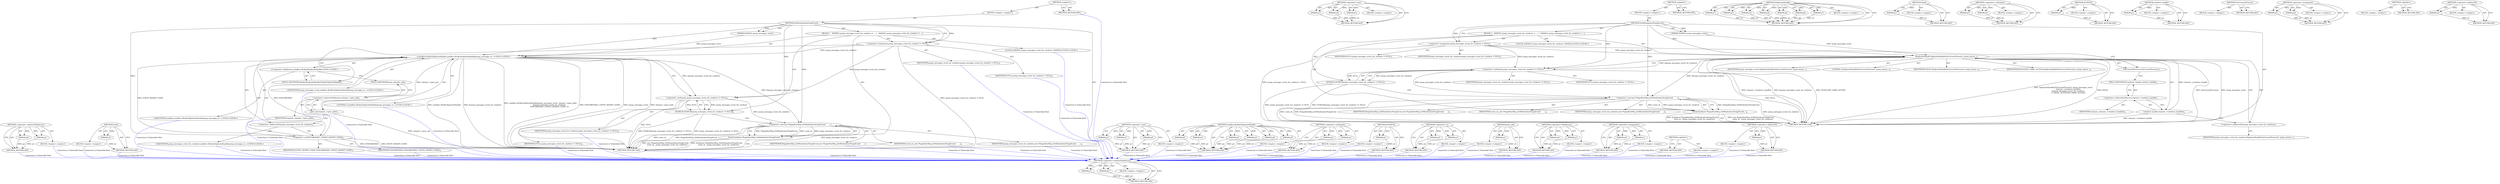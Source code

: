 digraph "&lt;operator&gt;.addressOf" {
vulnerable_79 [label=<(METHOD,&lt;operator&gt;.indirectFieldAccess)>];
vulnerable_80 [label=<(PARAM,p1)>];
vulnerable_81 [label=<(PARAM,p2)>];
vulnerable_82 [label=<(BLOCK,&lt;empty&gt;,&lt;empty&gt;)>];
vulnerable_83 [label=<(METHOD_RETURN,ANY)>];
vulnerable_101 [label=<(METHOD,&lt;operator&gt;.new)>];
vulnerable_102 [label=<(PARAM,p1)>];
vulnerable_103 [label=<(PARAM,p2)>];
vulnerable_104 [label=<(PARAM,p3)>];
vulnerable_105 [label=<(BLOCK,&lt;empty&gt;,&lt;empty&gt;)>];
vulnerable_106 [label=<(METHOD_RETURN,ANY)>];
vulnerable_6 [label=<(METHOD,&lt;global&gt;)<SUB>1</SUB>>];
vulnerable_7 [label=<(BLOCK,&lt;empty&gt;,&lt;empty&gt;)<SUB>1</SUB>>];
vulnerable_8 [label=<(METHOD,SetWindowlessPumpEvent)<SUB>1</SUB>>];
vulnerable_9 [label=<(PARAM,HANDLE pump_messages_event)<SUB>1</SUB>>];
vulnerable_10 [label=<(BLOCK,{
   HANDLE pump_messages_event_for_renderer = ...,{
   HANDLE pump_messages_event_for_renderer = ...)<SUB>1</SUB>>];
vulnerable_11 [label="<(LOCAL,HANDLE pump_messages_event_for_renderer: HANDLE)<SUB>2</SUB>>"];
vulnerable_12 [label=<(&lt;operator&gt;.assignment,pump_messages_event_for_renderer = NULL)<SUB>2</SUB>>];
vulnerable_13 [label=<(IDENTIFIER,pump_messages_event_for_renderer,pump_messages_event_for_renderer = NULL)<SUB>2</SUB>>];
vulnerable_14 [label=<(IDENTIFIER,NULL,pump_messages_event_for_renderer = NULL)<SUB>2</SUB>>];
vulnerable_15 [label=<(DuplicateHandle,DuplicateHandle(GetCurrentProcess(), pump_messa...)<SUB>3</SUB>>];
vulnerable_16 [label=<(GetCurrentProcess,GetCurrentProcess())<SUB>3</SUB>>];
vulnerable_17 [label=<(IDENTIFIER,pump_messages_event,DuplicateHandle(GetCurrentProcess(), pump_messa...)<SUB>3</SUB>>];
vulnerable_18 [label=<(renderer_handle,channel_-&gt;renderer_handle())<SUB>4</SUB>>];
vulnerable_19 [label=<(&lt;operator&gt;.indirectFieldAccess,channel_-&gt;renderer_handle)<SUB>4</SUB>>];
vulnerable_20 [label=<(IDENTIFIER,channel_,channel_-&gt;renderer_handle())<SUB>4</SUB>>];
vulnerable_21 [label=<(FIELD_IDENTIFIER,renderer_handle,renderer_handle)<SUB>4</SUB>>];
vulnerable_22 [label=<(&lt;operator&gt;.addressOf,&amp;pump_messages_event_for_renderer)<SUB>5</SUB>>];
vulnerable_23 [label=<(IDENTIFIER,pump_messages_event_for_renderer,DuplicateHandle(GetCurrentProcess(), pump_messa...)<SUB>5</SUB>>];
vulnerable_24 [label=<(LITERAL,0,DuplicateHandle(GetCurrentProcess(), pump_messa...)<SUB>6</SUB>>];
vulnerable_25 [label=<(IDENTIFIER,FALSE,DuplicateHandle(GetCurrentProcess(), pump_messa...)<SUB>6</SUB>>];
vulnerable_26 [label=<(IDENTIFIER,DUPLICATE_SAME_ACCESS,DuplicateHandle(GetCurrentProcess(), pump_messa...)<SUB>6</SUB>>];
vulnerable_27 [label=<(DCHECK,DCHECK(pump_messages_event_for_renderer != NULL))<SUB>7</SUB>>];
vulnerable_28 [label=<(&lt;operator&gt;.notEquals,pump_messages_event_for_renderer != NULL)<SUB>7</SUB>>];
vulnerable_29 [label=<(IDENTIFIER,pump_messages_event_for_renderer,pump_messages_event_for_renderer != NULL)<SUB>7</SUB>>];
vulnerable_30 [label=<(IDENTIFIER,NULL,pump_messages_event_for_renderer != NULL)<SUB>7</SUB>>];
vulnerable_31 [label=<(Send,Send(new PluginHostMsg_SetWindowlessPumpEvent(
...)<SUB>8</SUB>>];
vulnerable_32 [label=<(&lt;operator&gt;.new,new PluginHostMsg_SetWindowlessPumpEvent(
     ...)<SUB>8</SUB>>];
vulnerable_33 [label=<(IDENTIFIER,PluginHostMsg_SetWindowlessPumpEvent,new PluginHostMsg_SetWindowlessPumpEvent(
     ...)<SUB>8</SUB>>];
vulnerable_34 [label=<(IDENTIFIER,route_id_,new PluginHostMsg_SetWindowlessPumpEvent(
     ...)<SUB>9</SUB>>];
vulnerable_35 [label=<(IDENTIFIER,pump_messages_event_for_renderer,new PluginHostMsg_SetWindowlessPumpEvent(
     ...)<SUB>9</SUB>>];
vulnerable_36 [label=<(METHOD_RETURN,void)<SUB>1</SUB>>];
vulnerable_38 [label=<(METHOD_RETURN,ANY)<SUB>1</SUB>>];
vulnerable_62 [label=<(METHOD,DuplicateHandle)>];
vulnerable_63 [label=<(PARAM,p1)>];
vulnerable_64 [label=<(PARAM,p2)>];
vulnerable_65 [label=<(PARAM,p3)>];
vulnerable_66 [label=<(PARAM,p4)>];
vulnerable_67 [label=<(PARAM,p5)>];
vulnerable_68 [label=<(PARAM,p6)>];
vulnerable_69 [label=<(PARAM,p7)>];
vulnerable_70 [label=<(BLOCK,&lt;empty&gt;,&lt;empty&gt;)>];
vulnerable_71 [label=<(METHOD_RETURN,ANY)>];
vulnerable_97 [label=<(METHOD,Send)>];
vulnerable_98 [label=<(PARAM,p1)>];
vulnerable_99 [label=<(BLOCK,&lt;empty&gt;,&lt;empty&gt;)>];
vulnerable_100 [label=<(METHOD_RETURN,ANY)>];
vulnerable_92 [label=<(METHOD,&lt;operator&gt;.notEquals)>];
vulnerable_93 [label=<(PARAM,p1)>];
vulnerable_94 [label=<(PARAM,p2)>];
vulnerable_95 [label=<(BLOCK,&lt;empty&gt;,&lt;empty&gt;)>];
vulnerable_96 [label=<(METHOD_RETURN,ANY)>];
vulnerable_88 [label=<(METHOD,DCHECK)>];
vulnerable_89 [label=<(PARAM,p1)>];
vulnerable_90 [label=<(BLOCK,&lt;empty&gt;,&lt;empty&gt;)>];
vulnerable_91 [label=<(METHOD_RETURN,ANY)>];
vulnerable_75 [label=<(METHOD,renderer_handle)>];
vulnerable_76 [label=<(PARAM,p1)>];
vulnerable_77 [label=<(BLOCK,&lt;empty&gt;,&lt;empty&gt;)>];
vulnerable_78 [label=<(METHOD_RETURN,ANY)>];
vulnerable_72 [label=<(METHOD,GetCurrentProcess)>];
vulnerable_73 [label=<(BLOCK,&lt;empty&gt;,&lt;empty&gt;)>];
vulnerable_74 [label=<(METHOD_RETURN,ANY)>];
vulnerable_57 [label=<(METHOD,&lt;operator&gt;.assignment)>];
vulnerable_58 [label=<(PARAM,p1)>];
vulnerable_59 [label=<(PARAM,p2)>];
vulnerable_60 [label=<(BLOCK,&lt;empty&gt;,&lt;empty&gt;)>];
vulnerable_61 [label=<(METHOD_RETURN,ANY)>];
vulnerable_51 [label=<(METHOD,&lt;global&gt;)<SUB>1</SUB>>];
vulnerable_52 [label=<(BLOCK,&lt;empty&gt;,&lt;empty&gt;)>];
vulnerable_53 [label=<(METHOD_RETURN,ANY)>];
vulnerable_84 [label=<(METHOD,&lt;operator&gt;.addressOf)>];
vulnerable_85 [label=<(PARAM,p1)>];
vulnerable_86 [label=<(BLOCK,&lt;empty&gt;,&lt;empty&gt;)>];
vulnerable_87 [label=<(METHOD_RETURN,ANY)>];
fixed_83 [label=<(METHOD,&lt;operator&gt;.indirectFieldAccess)>];
fixed_84 [label=<(PARAM,p1)>];
fixed_85 [label=<(PARAM,p2)>];
fixed_86 [label=<(BLOCK,&lt;empty&gt;,&lt;empty&gt;)>];
fixed_87 [label=<(METHOD_RETURN,ANY)>];
fixed_106 [label=<(METHOD,Send)>];
fixed_107 [label=<(PARAM,p1)>];
fixed_108 [label=<(BLOCK,&lt;empty&gt;,&lt;empty&gt;)>];
fixed_109 [label=<(METHOD_RETURN,ANY)>];
fixed_6 [label=<(METHOD,&lt;global&gt;)<SUB>1</SUB>>];
fixed_7 [label=<(BLOCK,&lt;empty&gt;,&lt;empty&gt;)<SUB>1</SUB>>];
fixed_8 [label=<(METHOD,SetWindowlessPumpEvent)<SUB>1</SUB>>];
fixed_9 [label=<(PARAM,HANDLE pump_messages_event)<SUB>1</SUB>>];
fixed_10 [label=<(BLOCK,{
   HANDLE pump_messages_event_for_renderer = ...,{
   HANDLE pump_messages_event_for_renderer = ...)<SUB>1</SUB>>];
fixed_11 [label="<(LOCAL,HANDLE pump_messages_event_for_renderer: HANDLE)<SUB>2</SUB>>"];
fixed_12 [label=<(&lt;operator&gt;.assignment,pump_messages_event_for_renderer = NULL)<SUB>2</SUB>>];
fixed_13 [label=<(IDENTIFIER,pump_messages_event_for_renderer,pump_messages_event_for_renderer = NULL)<SUB>2</SUB>>];
fixed_14 [label=<(IDENTIFIER,NULL,pump_messages_event_for_renderer = NULL)<SUB>2</SUB>>];
fixed_15 [label="<(sandbox.BrokerDuplicateHandle,sandbox::BrokerDuplicateHandle(pump_messages_ev...)<SUB>3</SUB>>"];
fixed_16 [label="<(&lt;operator&gt;.fieldAccess,sandbox::BrokerDuplicateHandle)<SUB>3</SUB>>"];
fixed_17 [label="<(IDENTIFIER,sandbox,sandbox::BrokerDuplicateHandle(pump_messages_ev...)<SUB>3</SUB>>"];
fixed_18 [label=<(FIELD_IDENTIFIER,BrokerDuplicateHandle,BrokerDuplicateHandle)<SUB>3</SUB>>];
fixed_19 [label="<(IDENTIFIER,pump_messages_event,sandbox::BrokerDuplicateHandle(pump_messages_ev...)<SUB>3</SUB>>"];
fixed_20 [label=<(peer_pid,channel_-&gt;peer_pid())<SUB>3</SUB>>];
fixed_21 [label=<(&lt;operator&gt;.indirectFieldAccess,channel_-&gt;peer_pid)<SUB>3</SUB>>];
fixed_22 [label=<(IDENTIFIER,channel_,channel_-&gt;peer_pid())<SUB>3</SUB>>];
fixed_23 [label=<(FIELD_IDENTIFIER,peer_pid,peer_pid)<SUB>3</SUB>>];
fixed_24 [label=<(&lt;operator&gt;.addressOf,&amp;pump_messages_event_for_renderer)<SUB>4</SUB>>];
fixed_25 [label="<(IDENTIFIER,pump_messages_event_for_renderer,sandbox::BrokerDuplicateHandle(pump_messages_ev...)<SUB>4</SUB>>"];
fixed_26 [label=<(&lt;operator&gt;.or,SYNCHRONIZE | EVENT_MODIFY_STATE)<SUB>5</SUB>>];
fixed_27 [label=<(IDENTIFIER,SYNCHRONIZE,SYNCHRONIZE | EVENT_MODIFY_STATE)<SUB>5</SUB>>];
fixed_28 [label=<(IDENTIFIER,EVENT_MODIFY_STATE,SYNCHRONIZE | EVENT_MODIFY_STATE)<SUB>5</SUB>>];
fixed_29 [label="<(LITERAL,0,sandbox::BrokerDuplicateHandle(pump_messages_ev...)<SUB>5</SUB>>"];
fixed_30 [label=<(DCHECK,DCHECK(pump_messages_event_for_renderer != NULL))<SUB>6</SUB>>];
fixed_31 [label=<(&lt;operator&gt;.notEquals,pump_messages_event_for_renderer != NULL)<SUB>6</SUB>>];
fixed_32 [label=<(IDENTIFIER,pump_messages_event_for_renderer,pump_messages_event_for_renderer != NULL)<SUB>6</SUB>>];
fixed_33 [label=<(IDENTIFIER,NULL,pump_messages_event_for_renderer != NULL)<SUB>6</SUB>>];
fixed_34 [label=<(Send,Send(new PluginHostMsg_SetWindowlessPumpEvent(
...)<SUB>7</SUB>>];
fixed_35 [label=<(&lt;operator&gt;.new,new PluginHostMsg_SetWindowlessPumpEvent(
     ...)<SUB>7</SUB>>];
fixed_36 [label=<(IDENTIFIER,PluginHostMsg_SetWindowlessPumpEvent,new PluginHostMsg_SetWindowlessPumpEvent(
     ...)<SUB>7</SUB>>];
fixed_37 [label=<(IDENTIFIER,route_id_,new PluginHostMsg_SetWindowlessPumpEvent(
     ...)<SUB>8</SUB>>];
fixed_38 [label=<(IDENTIFIER,pump_messages_event_for_renderer,new PluginHostMsg_SetWindowlessPumpEvent(
     ...)<SUB>8</SUB>>];
fixed_39 [label=<(METHOD_RETURN,void)<SUB>1</SUB>>];
fixed_41 [label=<(METHOD_RETURN,ANY)<SUB>1</SUB>>];
fixed_110 [label=<(METHOD,&lt;operator&gt;.new)>];
fixed_111 [label=<(PARAM,p1)>];
fixed_112 [label=<(PARAM,p2)>];
fixed_113 [label=<(PARAM,p3)>];
fixed_114 [label=<(BLOCK,&lt;empty&gt;,&lt;empty&gt;)>];
fixed_115 [label=<(METHOD_RETURN,ANY)>];
fixed_65 [label=<(METHOD,sandbox.BrokerDuplicateHandle)>];
fixed_66 [label=<(PARAM,p1)>];
fixed_67 [label=<(PARAM,p2)>];
fixed_68 [label=<(PARAM,p3)>];
fixed_69 [label=<(PARAM,p4)>];
fixed_70 [label=<(PARAM,p5)>];
fixed_71 [label=<(PARAM,p6)>];
fixed_72 [label=<(BLOCK,&lt;empty&gt;,&lt;empty&gt;)>];
fixed_73 [label=<(METHOD_RETURN,ANY)>];
fixed_101 [label=<(METHOD,&lt;operator&gt;.notEquals)>];
fixed_102 [label=<(PARAM,p1)>];
fixed_103 [label=<(PARAM,p2)>];
fixed_104 [label=<(BLOCK,&lt;empty&gt;,&lt;empty&gt;)>];
fixed_105 [label=<(METHOD_RETURN,ANY)>];
fixed_97 [label=<(METHOD,DCHECK)>];
fixed_98 [label=<(PARAM,p1)>];
fixed_99 [label=<(BLOCK,&lt;empty&gt;,&lt;empty&gt;)>];
fixed_100 [label=<(METHOD_RETURN,ANY)>];
fixed_92 [label=<(METHOD,&lt;operator&gt;.or)>];
fixed_93 [label=<(PARAM,p1)>];
fixed_94 [label=<(PARAM,p2)>];
fixed_95 [label=<(BLOCK,&lt;empty&gt;,&lt;empty&gt;)>];
fixed_96 [label=<(METHOD_RETURN,ANY)>];
fixed_79 [label=<(METHOD,peer_pid)>];
fixed_80 [label=<(PARAM,p1)>];
fixed_81 [label=<(BLOCK,&lt;empty&gt;,&lt;empty&gt;)>];
fixed_82 [label=<(METHOD_RETURN,ANY)>];
fixed_74 [label=<(METHOD,&lt;operator&gt;.fieldAccess)>];
fixed_75 [label=<(PARAM,p1)>];
fixed_76 [label=<(PARAM,p2)>];
fixed_77 [label=<(BLOCK,&lt;empty&gt;,&lt;empty&gt;)>];
fixed_78 [label=<(METHOD_RETURN,ANY)>];
fixed_60 [label=<(METHOD,&lt;operator&gt;.assignment)>];
fixed_61 [label=<(PARAM,p1)>];
fixed_62 [label=<(PARAM,p2)>];
fixed_63 [label=<(BLOCK,&lt;empty&gt;,&lt;empty&gt;)>];
fixed_64 [label=<(METHOD_RETURN,ANY)>];
fixed_54 [label=<(METHOD,&lt;global&gt;)<SUB>1</SUB>>];
fixed_55 [label=<(BLOCK,&lt;empty&gt;,&lt;empty&gt;)>];
fixed_56 [label=<(METHOD_RETURN,ANY)>];
fixed_88 [label=<(METHOD,&lt;operator&gt;.addressOf)>];
fixed_89 [label=<(PARAM,p1)>];
fixed_90 [label=<(BLOCK,&lt;empty&gt;,&lt;empty&gt;)>];
fixed_91 [label=<(METHOD_RETURN,ANY)>];
vulnerable_79 -> vulnerable_80  [key=0, label="AST: "];
vulnerable_79 -> vulnerable_80  [key=1, label="DDG: "];
vulnerable_79 -> vulnerable_82  [key=0, label="AST: "];
vulnerable_79 -> vulnerable_81  [key=0, label="AST: "];
vulnerable_79 -> vulnerable_81  [key=1, label="DDG: "];
vulnerable_79 -> vulnerable_83  [key=0, label="AST: "];
vulnerable_79 -> vulnerable_83  [key=1, label="CFG: "];
vulnerable_80 -> vulnerable_83  [key=0, label="DDG: p1"];
vulnerable_81 -> vulnerable_83  [key=0, label="DDG: p2"];
vulnerable_101 -> vulnerable_102  [key=0, label="AST: "];
vulnerable_101 -> vulnerable_102  [key=1, label="DDG: "];
vulnerable_101 -> vulnerable_105  [key=0, label="AST: "];
vulnerable_101 -> vulnerable_103  [key=0, label="AST: "];
vulnerable_101 -> vulnerable_103  [key=1, label="DDG: "];
vulnerable_101 -> vulnerable_106  [key=0, label="AST: "];
vulnerable_101 -> vulnerable_106  [key=1, label="CFG: "];
vulnerable_101 -> vulnerable_104  [key=0, label="AST: "];
vulnerable_101 -> vulnerable_104  [key=1, label="DDG: "];
vulnerable_102 -> vulnerable_106  [key=0, label="DDG: p1"];
vulnerable_103 -> vulnerable_106  [key=0, label="DDG: p2"];
vulnerable_104 -> vulnerable_106  [key=0, label="DDG: p3"];
vulnerable_6 -> vulnerable_7  [key=0, label="AST: "];
vulnerable_6 -> vulnerable_38  [key=0, label="AST: "];
vulnerable_6 -> vulnerable_38  [key=1, label="CFG: "];
vulnerable_7 -> vulnerable_8  [key=0, label="AST: "];
vulnerable_8 -> vulnerable_9  [key=0, label="AST: "];
vulnerable_8 -> vulnerable_9  [key=1, label="DDG: "];
vulnerable_8 -> vulnerable_10  [key=0, label="AST: "];
vulnerable_8 -> vulnerable_36  [key=0, label="AST: "];
vulnerable_8 -> vulnerable_12  [key=0, label="CFG: "];
vulnerable_8 -> vulnerable_12  [key=1, label="DDG: "];
vulnerable_8 -> vulnerable_15  [key=0, label="DDG: "];
vulnerable_8 -> vulnerable_28  [key=0, label="DDG: "];
vulnerable_8 -> vulnerable_32  [key=0, label="DDG: "];
vulnerable_9 -> vulnerable_15  [key=0, label="DDG: pump_messages_event"];
vulnerable_10 -> vulnerable_11  [key=0, label="AST: "];
vulnerable_10 -> vulnerable_12  [key=0, label="AST: "];
vulnerable_10 -> vulnerable_15  [key=0, label="AST: "];
vulnerable_10 -> vulnerable_27  [key=0, label="AST: "];
vulnerable_10 -> vulnerable_31  [key=0, label="AST: "];
vulnerable_12 -> vulnerable_13  [key=0, label="AST: "];
vulnerable_12 -> vulnerable_14  [key=0, label="AST: "];
vulnerable_12 -> vulnerable_16  [key=0, label="CFG: "];
vulnerable_12 -> vulnerable_36  [key=0, label="DDG: pump_messages_event_for_renderer = NULL"];
vulnerable_12 -> vulnerable_15  [key=0, label="DDG: pump_messages_event_for_renderer"];
vulnerable_12 -> vulnerable_28  [key=0, label="DDG: pump_messages_event_for_renderer"];
vulnerable_15 -> vulnerable_16  [key=0, label="AST: "];
vulnerable_15 -> vulnerable_17  [key=0, label="AST: "];
vulnerable_15 -> vulnerable_18  [key=0, label="AST: "];
vulnerable_15 -> vulnerable_22  [key=0, label="AST: "];
vulnerable_15 -> vulnerable_24  [key=0, label="AST: "];
vulnerable_15 -> vulnerable_25  [key=0, label="AST: "];
vulnerable_15 -> vulnerable_26  [key=0, label="AST: "];
vulnerable_15 -> vulnerable_28  [key=0, label="CFG: "];
vulnerable_15 -> vulnerable_28  [key=1, label="DDG: &amp;pump_messages_event_for_renderer"];
vulnerable_15 -> vulnerable_36  [key=0, label="DDG: GetCurrentProcess()"];
vulnerable_15 -> vulnerable_36  [key=1, label="DDG: pump_messages_event"];
vulnerable_15 -> vulnerable_36  [key=2, label="DDG: channel_-&gt;renderer_handle()"];
vulnerable_15 -> vulnerable_36  [key=3, label="DDG: &amp;pump_messages_event_for_renderer"];
vulnerable_15 -> vulnerable_36  [key=4, label="DDG: DUPLICATE_SAME_ACCESS"];
vulnerable_15 -> vulnerable_36  [key=5, label="DDG: DuplicateHandle(GetCurrentProcess(), pump_messages_event,
                  channel_-&gt;renderer_handle(),
                  &amp;pump_messages_event_for_renderer,
                  0, FALSE, DUPLICATE_SAME_ACCESS)"];
vulnerable_15 -> vulnerable_36  [key=6, label="DDG: FALSE"];
vulnerable_15 -> vulnerable_32  [key=0, label="DDG: &amp;pump_messages_event_for_renderer"];
vulnerable_16 -> vulnerable_21  [key=0, label="CFG: "];
vulnerable_18 -> vulnerable_19  [key=0, label="AST: "];
vulnerable_18 -> vulnerable_22  [key=0, label="CFG: "];
vulnerable_18 -> vulnerable_36  [key=0, label="DDG: channel_-&gt;renderer_handle"];
vulnerable_18 -> vulnerable_15  [key=0, label="DDG: channel_-&gt;renderer_handle"];
vulnerable_19 -> vulnerable_20  [key=0, label="AST: "];
vulnerable_19 -> vulnerable_21  [key=0, label="AST: "];
vulnerable_19 -> vulnerable_18  [key=0, label="CFG: "];
vulnerable_21 -> vulnerable_19  [key=0, label="CFG: "];
vulnerable_22 -> vulnerable_23  [key=0, label="AST: "];
vulnerable_22 -> vulnerable_15  [key=0, label="CFG: "];
vulnerable_27 -> vulnerable_28  [key=0, label="AST: "];
vulnerable_27 -> vulnerable_32  [key=0, label="CFG: "];
vulnerable_27 -> vulnerable_36  [key=0, label="DDG: pump_messages_event_for_renderer != NULL"];
vulnerable_27 -> vulnerable_36  [key=1, label="DDG: DCHECK(pump_messages_event_for_renderer != NULL)"];
vulnerable_28 -> vulnerable_29  [key=0, label="AST: "];
vulnerable_28 -> vulnerable_30  [key=0, label="AST: "];
vulnerable_28 -> vulnerable_27  [key=0, label="CFG: "];
vulnerable_28 -> vulnerable_27  [key=1, label="DDG: pump_messages_event_for_renderer"];
vulnerable_28 -> vulnerable_27  [key=2, label="DDG: NULL"];
vulnerable_28 -> vulnerable_36  [key=0, label="DDG: NULL"];
vulnerable_28 -> vulnerable_32  [key=0, label="DDG: pump_messages_event_for_renderer"];
vulnerable_31 -> vulnerable_32  [key=0, label="AST: "];
vulnerable_31 -> vulnerable_36  [key=0, label="CFG: "];
vulnerable_31 -> vulnerable_36  [key=1, label="DDG: new PluginHostMsg_SetWindowlessPumpEvent(
       route_id_, pump_messages_event_for_renderer)"];
vulnerable_31 -> vulnerable_36  [key=2, label="DDG: Send(new PluginHostMsg_SetWindowlessPumpEvent(
       route_id_, pump_messages_event_for_renderer))"];
vulnerable_32 -> vulnerable_33  [key=0, label="AST: "];
vulnerable_32 -> vulnerable_34  [key=0, label="AST: "];
vulnerable_32 -> vulnerable_35  [key=0, label="AST: "];
vulnerable_32 -> vulnerable_31  [key=0, label="CFG: "];
vulnerable_32 -> vulnerable_31  [key=1, label="DDG: PluginHostMsg_SetWindowlessPumpEvent"];
vulnerable_32 -> vulnerable_31  [key=2, label="DDG: route_id_"];
vulnerable_32 -> vulnerable_31  [key=3, label="DDG: pump_messages_event_for_renderer"];
vulnerable_32 -> vulnerable_36  [key=0, label="DDG: PluginHostMsg_SetWindowlessPumpEvent"];
vulnerable_32 -> vulnerable_36  [key=1, label="DDG: pump_messages_event_for_renderer"];
vulnerable_32 -> vulnerable_36  [key=2, label="DDG: route_id_"];
vulnerable_62 -> vulnerable_63  [key=0, label="AST: "];
vulnerable_62 -> vulnerable_63  [key=1, label="DDG: "];
vulnerable_62 -> vulnerable_70  [key=0, label="AST: "];
vulnerable_62 -> vulnerable_64  [key=0, label="AST: "];
vulnerable_62 -> vulnerable_64  [key=1, label="DDG: "];
vulnerable_62 -> vulnerable_71  [key=0, label="AST: "];
vulnerable_62 -> vulnerable_71  [key=1, label="CFG: "];
vulnerable_62 -> vulnerable_65  [key=0, label="AST: "];
vulnerable_62 -> vulnerable_65  [key=1, label="DDG: "];
vulnerable_62 -> vulnerable_66  [key=0, label="AST: "];
vulnerable_62 -> vulnerable_66  [key=1, label="DDG: "];
vulnerable_62 -> vulnerable_67  [key=0, label="AST: "];
vulnerable_62 -> vulnerable_67  [key=1, label="DDG: "];
vulnerable_62 -> vulnerable_68  [key=0, label="AST: "];
vulnerable_62 -> vulnerable_68  [key=1, label="DDG: "];
vulnerable_62 -> vulnerable_69  [key=0, label="AST: "];
vulnerable_62 -> vulnerable_69  [key=1, label="DDG: "];
vulnerable_63 -> vulnerable_71  [key=0, label="DDG: p1"];
vulnerable_64 -> vulnerable_71  [key=0, label="DDG: p2"];
vulnerable_65 -> vulnerable_71  [key=0, label="DDG: p3"];
vulnerable_66 -> vulnerable_71  [key=0, label="DDG: p4"];
vulnerable_67 -> vulnerable_71  [key=0, label="DDG: p5"];
vulnerable_68 -> vulnerable_71  [key=0, label="DDG: p6"];
vulnerable_69 -> vulnerable_71  [key=0, label="DDG: p7"];
vulnerable_97 -> vulnerable_98  [key=0, label="AST: "];
vulnerable_97 -> vulnerable_98  [key=1, label="DDG: "];
vulnerable_97 -> vulnerable_99  [key=0, label="AST: "];
vulnerable_97 -> vulnerable_100  [key=0, label="AST: "];
vulnerable_97 -> vulnerable_100  [key=1, label="CFG: "];
vulnerable_98 -> vulnerable_100  [key=0, label="DDG: p1"];
vulnerable_92 -> vulnerable_93  [key=0, label="AST: "];
vulnerable_92 -> vulnerable_93  [key=1, label="DDG: "];
vulnerable_92 -> vulnerable_95  [key=0, label="AST: "];
vulnerable_92 -> vulnerable_94  [key=0, label="AST: "];
vulnerable_92 -> vulnerable_94  [key=1, label="DDG: "];
vulnerable_92 -> vulnerable_96  [key=0, label="AST: "];
vulnerable_92 -> vulnerable_96  [key=1, label="CFG: "];
vulnerable_93 -> vulnerable_96  [key=0, label="DDG: p1"];
vulnerable_94 -> vulnerable_96  [key=0, label="DDG: p2"];
vulnerable_88 -> vulnerable_89  [key=0, label="AST: "];
vulnerable_88 -> vulnerable_89  [key=1, label="DDG: "];
vulnerable_88 -> vulnerable_90  [key=0, label="AST: "];
vulnerable_88 -> vulnerable_91  [key=0, label="AST: "];
vulnerable_88 -> vulnerable_91  [key=1, label="CFG: "];
vulnerable_89 -> vulnerable_91  [key=0, label="DDG: p1"];
vulnerable_75 -> vulnerable_76  [key=0, label="AST: "];
vulnerable_75 -> vulnerable_76  [key=1, label="DDG: "];
vulnerable_75 -> vulnerable_77  [key=0, label="AST: "];
vulnerable_75 -> vulnerable_78  [key=0, label="AST: "];
vulnerable_75 -> vulnerable_78  [key=1, label="CFG: "];
vulnerable_76 -> vulnerable_78  [key=0, label="DDG: p1"];
vulnerable_72 -> vulnerable_73  [key=0, label="AST: "];
vulnerable_72 -> vulnerable_74  [key=0, label="AST: "];
vulnerable_72 -> vulnerable_74  [key=1, label="CFG: "];
vulnerable_57 -> vulnerable_58  [key=0, label="AST: "];
vulnerable_57 -> vulnerable_58  [key=1, label="DDG: "];
vulnerable_57 -> vulnerable_60  [key=0, label="AST: "];
vulnerable_57 -> vulnerable_59  [key=0, label="AST: "];
vulnerable_57 -> vulnerable_59  [key=1, label="DDG: "];
vulnerable_57 -> vulnerable_61  [key=0, label="AST: "];
vulnerable_57 -> vulnerable_61  [key=1, label="CFG: "];
vulnerable_58 -> vulnerable_61  [key=0, label="DDG: p1"];
vulnerable_59 -> vulnerable_61  [key=0, label="DDG: p2"];
vulnerable_51 -> vulnerable_52  [key=0, label="AST: "];
vulnerable_51 -> vulnerable_53  [key=0, label="AST: "];
vulnerable_51 -> vulnerable_53  [key=1, label="CFG: "];
vulnerable_84 -> vulnerable_85  [key=0, label="AST: "];
vulnerable_84 -> vulnerable_85  [key=1, label="DDG: "];
vulnerable_84 -> vulnerable_86  [key=0, label="AST: "];
vulnerable_84 -> vulnerable_87  [key=0, label="AST: "];
vulnerable_84 -> vulnerable_87  [key=1, label="CFG: "];
vulnerable_85 -> vulnerable_87  [key=0, label="DDG: p1"];
fixed_83 -> fixed_84  [key=0, label="AST: "];
fixed_83 -> fixed_84  [key=1, label="DDG: "];
fixed_83 -> fixed_86  [key=0, label="AST: "];
fixed_83 -> fixed_85  [key=0, label="AST: "];
fixed_83 -> fixed_85  [key=1, label="DDG: "];
fixed_83 -> fixed_87  [key=0, label="AST: "];
fixed_83 -> fixed_87  [key=1, label="CFG: "];
fixed_84 -> fixed_87  [key=0, label="DDG: p1"];
fixed_85 -> fixed_87  [key=0, label="DDG: p2"];
fixed_86 -> vulnerable_79  [color=blue, key=0, label="Connection to Vulnerable Root", penwidth="2.0", style=dashed];
fixed_87 -> vulnerable_79  [color=blue, key=0, label="Connection to Vulnerable Root", penwidth="2.0", style=dashed];
fixed_106 -> fixed_107  [key=0, label="AST: "];
fixed_106 -> fixed_107  [key=1, label="DDG: "];
fixed_106 -> fixed_108  [key=0, label="AST: "];
fixed_106 -> fixed_109  [key=0, label="AST: "];
fixed_106 -> fixed_109  [key=1, label="CFG: "];
fixed_107 -> fixed_109  [key=0, label="DDG: p1"];
fixed_108 -> vulnerable_79  [color=blue, key=0, label="Connection to Vulnerable Root", penwidth="2.0", style=dashed];
fixed_109 -> vulnerable_79  [color=blue, key=0, label="Connection to Vulnerable Root", penwidth="2.0", style=dashed];
fixed_6 -> fixed_7  [key=0, label="AST: "];
fixed_6 -> fixed_41  [key=0, label="AST: "];
fixed_6 -> fixed_41  [key=1, label="CFG: "];
fixed_7 -> fixed_8  [key=0, label="AST: "];
fixed_8 -> fixed_9  [key=0, label="AST: "];
fixed_8 -> fixed_9  [key=1, label="DDG: "];
fixed_8 -> fixed_10  [key=0, label="AST: "];
fixed_8 -> fixed_39  [key=0, label="AST: "];
fixed_8 -> fixed_12  [key=0, label="CFG: "];
fixed_8 -> fixed_12  [key=1, label="DDG: "];
fixed_8 -> fixed_15  [key=0, label="DDG: "];
fixed_8 -> fixed_26  [key=0, label="DDG: "];
fixed_8 -> fixed_31  [key=0, label="DDG: "];
fixed_8 -> fixed_35  [key=0, label="DDG: "];
fixed_9 -> fixed_15  [key=0, label="DDG: pump_messages_event"];
fixed_10 -> fixed_11  [key=0, label="AST: "];
fixed_10 -> fixed_12  [key=0, label="AST: "];
fixed_10 -> fixed_15  [key=0, label="AST: "];
fixed_10 -> fixed_30  [key=0, label="AST: "];
fixed_10 -> fixed_34  [key=0, label="AST: "];
fixed_11 -> vulnerable_79  [color=blue, key=0, label="Connection to Vulnerable Root", penwidth="2.0", style=dashed];
fixed_12 -> fixed_13  [key=0, label="AST: "];
fixed_12 -> fixed_14  [key=0, label="AST: "];
fixed_12 -> fixed_18  [key=0, label="CFG: "];
fixed_12 -> fixed_39  [key=0, label="DDG: pump_messages_event_for_renderer = NULL"];
fixed_12 -> fixed_15  [key=0, label="DDG: pump_messages_event_for_renderer"];
fixed_12 -> fixed_31  [key=0, label="DDG: pump_messages_event_for_renderer"];
fixed_13 -> vulnerable_79  [color=blue, key=0, label="Connection to Vulnerable Root", penwidth="2.0", style=dashed];
fixed_14 -> vulnerable_79  [color=blue, key=0, label="Connection to Vulnerable Root", penwidth="2.0", style=dashed];
fixed_15 -> fixed_16  [key=0, label="AST: "];
fixed_15 -> fixed_19  [key=0, label="AST: "];
fixed_15 -> fixed_20  [key=0, label="AST: "];
fixed_15 -> fixed_24  [key=0, label="AST: "];
fixed_15 -> fixed_26  [key=0, label="AST: "];
fixed_15 -> fixed_29  [key=0, label="AST: "];
fixed_15 -> fixed_31  [key=0, label="CFG: "];
fixed_15 -> fixed_31  [key=1, label="DDG: &amp;pump_messages_event_for_renderer"];
fixed_15 -> fixed_39  [key=0, label="DDG: sandbox::BrokerDuplicateHandle"];
fixed_15 -> fixed_39  [key=1, label="DDG: pump_messages_event"];
fixed_15 -> fixed_39  [key=2, label="DDG: channel_-&gt;peer_pid()"];
fixed_15 -> fixed_39  [key=3, label="DDG: &amp;pump_messages_event_for_renderer"];
fixed_15 -> fixed_39  [key=4, label="DDG: SYNCHRONIZE | EVENT_MODIFY_STATE"];
fixed_15 -> fixed_39  [key=5, label="DDG: sandbox::BrokerDuplicateHandle(pump_messages_event, channel_-&gt;peer_pid(),
                                 &amp;pump_messages_event_for_renderer,
                                 SYNCHRONIZE | EVENT_MODIFY_STATE, 0)"];
fixed_15 -> fixed_35  [key=0, label="DDG: &amp;pump_messages_event_for_renderer"];
fixed_16 -> fixed_17  [key=0, label="AST: "];
fixed_16 -> fixed_18  [key=0, label="AST: "];
fixed_16 -> fixed_23  [key=0, label="CFG: "];
fixed_17 -> vulnerable_79  [color=blue, key=0, label="Connection to Vulnerable Root", penwidth="2.0", style=dashed];
fixed_18 -> fixed_16  [key=0, label="CFG: "];
fixed_19 -> vulnerable_79  [color=blue, key=0, label="Connection to Vulnerable Root", penwidth="2.0", style=dashed];
fixed_20 -> fixed_21  [key=0, label="AST: "];
fixed_20 -> fixed_24  [key=0, label="CFG: "];
fixed_20 -> fixed_39  [key=0, label="DDG: channel_-&gt;peer_pid"];
fixed_20 -> fixed_15  [key=0, label="DDG: channel_-&gt;peer_pid"];
fixed_21 -> fixed_22  [key=0, label="AST: "];
fixed_21 -> fixed_23  [key=0, label="AST: "];
fixed_21 -> fixed_20  [key=0, label="CFG: "];
fixed_22 -> vulnerable_79  [color=blue, key=0, label="Connection to Vulnerable Root", penwidth="2.0", style=dashed];
fixed_23 -> fixed_21  [key=0, label="CFG: "];
fixed_24 -> fixed_25  [key=0, label="AST: "];
fixed_24 -> fixed_26  [key=0, label="CFG: "];
fixed_25 -> vulnerable_79  [color=blue, key=0, label="Connection to Vulnerable Root", penwidth="2.0", style=dashed];
fixed_26 -> fixed_27  [key=0, label="AST: "];
fixed_26 -> fixed_28  [key=0, label="AST: "];
fixed_26 -> fixed_15  [key=0, label="CFG: "];
fixed_26 -> fixed_15  [key=1, label="DDG: SYNCHRONIZE"];
fixed_26 -> fixed_15  [key=2, label="DDG: EVENT_MODIFY_STATE"];
fixed_26 -> fixed_39  [key=0, label="DDG: SYNCHRONIZE"];
fixed_26 -> fixed_39  [key=1, label="DDG: EVENT_MODIFY_STATE"];
fixed_27 -> vulnerable_79  [color=blue, key=0, label="Connection to Vulnerable Root", penwidth="2.0", style=dashed];
fixed_28 -> vulnerable_79  [color=blue, key=0, label="Connection to Vulnerable Root", penwidth="2.0", style=dashed];
fixed_29 -> vulnerable_79  [color=blue, key=0, label="Connection to Vulnerable Root", penwidth="2.0", style=dashed];
fixed_30 -> fixed_31  [key=0, label="AST: "];
fixed_30 -> fixed_35  [key=0, label="CFG: "];
fixed_30 -> fixed_39  [key=0, label="DDG: pump_messages_event_for_renderer != NULL"];
fixed_30 -> fixed_39  [key=1, label="DDG: DCHECK(pump_messages_event_for_renderer != NULL)"];
fixed_31 -> fixed_32  [key=0, label="AST: "];
fixed_31 -> fixed_33  [key=0, label="AST: "];
fixed_31 -> fixed_30  [key=0, label="CFG: "];
fixed_31 -> fixed_30  [key=1, label="DDG: pump_messages_event_for_renderer"];
fixed_31 -> fixed_30  [key=2, label="DDG: NULL"];
fixed_31 -> fixed_39  [key=0, label="DDG: NULL"];
fixed_31 -> fixed_35  [key=0, label="DDG: pump_messages_event_for_renderer"];
fixed_32 -> vulnerable_79  [color=blue, key=0, label="Connection to Vulnerable Root", penwidth="2.0", style=dashed];
fixed_33 -> vulnerable_79  [color=blue, key=0, label="Connection to Vulnerable Root", penwidth="2.0", style=dashed];
fixed_34 -> fixed_35  [key=0, label="AST: "];
fixed_34 -> fixed_39  [key=0, label="CFG: "];
fixed_34 -> fixed_39  [key=1, label="DDG: new PluginHostMsg_SetWindowlessPumpEvent(
       route_id_, pump_messages_event_for_renderer)"];
fixed_34 -> fixed_39  [key=2, label="DDG: Send(new PluginHostMsg_SetWindowlessPumpEvent(
       route_id_, pump_messages_event_for_renderer))"];
fixed_35 -> fixed_36  [key=0, label="AST: "];
fixed_35 -> fixed_37  [key=0, label="AST: "];
fixed_35 -> fixed_38  [key=0, label="AST: "];
fixed_35 -> fixed_34  [key=0, label="CFG: "];
fixed_35 -> fixed_34  [key=1, label="DDG: PluginHostMsg_SetWindowlessPumpEvent"];
fixed_35 -> fixed_34  [key=2, label="DDG: route_id_"];
fixed_35 -> fixed_34  [key=3, label="DDG: pump_messages_event_for_renderer"];
fixed_35 -> fixed_39  [key=0, label="DDG: PluginHostMsg_SetWindowlessPumpEvent"];
fixed_35 -> fixed_39  [key=1, label="DDG: pump_messages_event_for_renderer"];
fixed_35 -> fixed_39  [key=2, label="DDG: route_id_"];
fixed_36 -> vulnerable_79  [color=blue, key=0, label="Connection to Vulnerable Root", penwidth="2.0", style=dashed];
fixed_37 -> vulnerable_79  [color=blue, key=0, label="Connection to Vulnerable Root", penwidth="2.0", style=dashed];
fixed_38 -> vulnerable_79  [color=blue, key=0, label="Connection to Vulnerable Root", penwidth="2.0", style=dashed];
fixed_39 -> vulnerable_79  [color=blue, key=0, label="Connection to Vulnerable Root", penwidth="2.0", style=dashed];
fixed_41 -> vulnerable_79  [color=blue, key=0, label="Connection to Vulnerable Root", penwidth="2.0", style=dashed];
fixed_110 -> fixed_111  [key=0, label="AST: "];
fixed_110 -> fixed_111  [key=1, label="DDG: "];
fixed_110 -> fixed_114  [key=0, label="AST: "];
fixed_110 -> fixed_112  [key=0, label="AST: "];
fixed_110 -> fixed_112  [key=1, label="DDG: "];
fixed_110 -> fixed_115  [key=0, label="AST: "];
fixed_110 -> fixed_115  [key=1, label="CFG: "];
fixed_110 -> fixed_113  [key=0, label="AST: "];
fixed_110 -> fixed_113  [key=1, label="DDG: "];
fixed_111 -> fixed_115  [key=0, label="DDG: p1"];
fixed_112 -> fixed_115  [key=0, label="DDG: p2"];
fixed_113 -> fixed_115  [key=0, label="DDG: p3"];
fixed_114 -> vulnerable_79  [color=blue, key=0, label="Connection to Vulnerable Root", penwidth="2.0", style=dashed];
fixed_115 -> vulnerable_79  [color=blue, key=0, label="Connection to Vulnerable Root", penwidth="2.0", style=dashed];
fixed_65 -> fixed_66  [key=0, label="AST: "];
fixed_65 -> fixed_66  [key=1, label="DDG: "];
fixed_65 -> fixed_72  [key=0, label="AST: "];
fixed_65 -> fixed_67  [key=0, label="AST: "];
fixed_65 -> fixed_67  [key=1, label="DDG: "];
fixed_65 -> fixed_73  [key=0, label="AST: "];
fixed_65 -> fixed_73  [key=1, label="CFG: "];
fixed_65 -> fixed_68  [key=0, label="AST: "];
fixed_65 -> fixed_68  [key=1, label="DDG: "];
fixed_65 -> fixed_69  [key=0, label="AST: "];
fixed_65 -> fixed_69  [key=1, label="DDG: "];
fixed_65 -> fixed_70  [key=0, label="AST: "];
fixed_65 -> fixed_70  [key=1, label="DDG: "];
fixed_65 -> fixed_71  [key=0, label="AST: "];
fixed_65 -> fixed_71  [key=1, label="DDG: "];
fixed_66 -> fixed_73  [key=0, label="DDG: p1"];
fixed_67 -> fixed_73  [key=0, label="DDG: p2"];
fixed_68 -> fixed_73  [key=0, label="DDG: p3"];
fixed_69 -> fixed_73  [key=0, label="DDG: p4"];
fixed_70 -> fixed_73  [key=0, label="DDG: p5"];
fixed_71 -> fixed_73  [key=0, label="DDG: p6"];
fixed_72 -> vulnerable_79  [color=blue, key=0, label="Connection to Vulnerable Root", penwidth="2.0", style=dashed];
fixed_73 -> vulnerable_79  [color=blue, key=0, label="Connection to Vulnerable Root", penwidth="2.0", style=dashed];
fixed_101 -> fixed_102  [key=0, label="AST: "];
fixed_101 -> fixed_102  [key=1, label="DDG: "];
fixed_101 -> fixed_104  [key=0, label="AST: "];
fixed_101 -> fixed_103  [key=0, label="AST: "];
fixed_101 -> fixed_103  [key=1, label="DDG: "];
fixed_101 -> fixed_105  [key=0, label="AST: "];
fixed_101 -> fixed_105  [key=1, label="CFG: "];
fixed_102 -> fixed_105  [key=0, label="DDG: p1"];
fixed_103 -> fixed_105  [key=0, label="DDG: p2"];
fixed_104 -> vulnerable_79  [color=blue, key=0, label="Connection to Vulnerable Root", penwidth="2.0", style=dashed];
fixed_105 -> vulnerable_79  [color=blue, key=0, label="Connection to Vulnerable Root", penwidth="2.0", style=dashed];
fixed_97 -> fixed_98  [key=0, label="AST: "];
fixed_97 -> fixed_98  [key=1, label="DDG: "];
fixed_97 -> fixed_99  [key=0, label="AST: "];
fixed_97 -> fixed_100  [key=0, label="AST: "];
fixed_97 -> fixed_100  [key=1, label="CFG: "];
fixed_98 -> fixed_100  [key=0, label="DDG: p1"];
fixed_99 -> vulnerable_79  [color=blue, key=0, label="Connection to Vulnerable Root", penwidth="2.0", style=dashed];
fixed_100 -> vulnerable_79  [color=blue, key=0, label="Connection to Vulnerable Root", penwidth="2.0", style=dashed];
fixed_92 -> fixed_93  [key=0, label="AST: "];
fixed_92 -> fixed_93  [key=1, label="DDG: "];
fixed_92 -> fixed_95  [key=0, label="AST: "];
fixed_92 -> fixed_94  [key=0, label="AST: "];
fixed_92 -> fixed_94  [key=1, label="DDG: "];
fixed_92 -> fixed_96  [key=0, label="AST: "];
fixed_92 -> fixed_96  [key=1, label="CFG: "];
fixed_93 -> fixed_96  [key=0, label="DDG: p1"];
fixed_94 -> fixed_96  [key=0, label="DDG: p2"];
fixed_95 -> vulnerable_79  [color=blue, key=0, label="Connection to Vulnerable Root", penwidth="2.0", style=dashed];
fixed_96 -> vulnerable_79  [color=blue, key=0, label="Connection to Vulnerable Root", penwidth="2.0", style=dashed];
fixed_79 -> fixed_80  [key=0, label="AST: "];
fixed_79 -> fixed_80  [key=1, label="DDG: "];
fixed_79 -> fixed_81  [key=0, label="AST: "];
fixed_79 -> fixed_82  [key=0, label="AST: "];
fixed_79 -> fixed_82  [key=1, label="CFG: "];
fixed_80 -> fixed_82  [key=0, label="DDG: p1"];
fixed_81 -> vulnerable_79  [color=blue, key=0, label="Connection to Vulnerable Root", penwidth="2.0", style=dashed];
fixed_82 -> vulnerable_79  [color=blue, key=0, label="Connection to Vulnerable Root", penwidth="2.0", style=dashed];
fixed_74 -> fixed_75  [key=0, label="AST: "];
fixed_74 -> fixed_75  [key=1, label="DDG: "];
fixed_74 -> fixed_77  [key=0, label="AST: "];
fixed_74 -> fixed_76  [key=0, label="AST: "];
fixed_74 -> fixed_76  [key=1, label="DDG: "];
fixed_74 -> fixed_78  [key=0, label="AST: "];
fixed_74 -> fixed_78  [key=1, label="CFG: "];
fixed_75 -> fixed_78  [key=0, label="DDG: p1"];
fixed_76 -> fixed_78  [key=0, label="DDG: p2"];
fixed_77 -> vulnerable_79  [color=blue, key=0, label="Connection to Vulnerable Root", penwidth="2.0", style=dashed];
fixed_78 -> vulnerable_79  [color=blue, key=0, label="Connection to Vulnerable Root", penwidth="2.0", style=dashed];
fixed_60 -> fixed_61  [key=0, label="AST: "];
fixed_60 -> fixed_61  [key=1, label="DDG: "];
fixed_60 -> fixed_63  [key=0, label="AST: "];
fixed_60 -> fixed_62  [key=0, label="AST: "];
fixed_60 -> fixed_62  [key=1, label="DDG: "];
fixed_60 -> fixed_64  [key=0, label="AST: "];
fixed_60 -> fixed_64  [key=1, label="CFG: "];
fixed_61 -> fixed_64  [key=0, label="DDG: p1"];
fixed_62 -> fixed_64  [key=0, label="DDG: p2"];
fixed_63 -> vulnerable_79  [color=blue, key=0, label="Connection to Vulnerable Root", penwidth="2.0", style=dashed];
fixed_64 -> vulnerable_79  [color=blue, key=0, label="Connection to Vulnerable Root", penwidth="2.0", style=dashed];
fixed_54 -> fixed_55  [key=0, label="AST: "];
fixed_54 -> fixed_56  [key=0, label="AST: "];
fixed_54 -> fixed_56  [key=1, label="CFG: "];
fixed_55 -> vulnerable_79  [color=blue, key=0, label="Connection to Vulnerable Root", penwidth="2.0", style=dashed];
fixed_56 -> vulnerable_79  [color=blue, key=0, label="Connection to Vulnerable Root", penwidth="2.0", style=dashed];
fixed_88 -> fixed_89  [key=0, label="AST: "];
fixed_88 -> fixed_89  [key=1, label="DDG: "];
fixed_88 -> fixed_90  [key=0, label="AST: "];
fixed_88 -> fixed_91  [key=0, label="AST: "];
fixed_88 -> fixed_91  [key=1, label="CFG: "];
fixed_89 -> fixed_91  [key=0, label="DDG: p1"];
fixed_90 -> vulnerable_79  [color=blue, key=0, label="Connection to Vulnerable Root", penwidth="2.0", style=dashed];
fixed_91 -> vulnerable_79  [color=blue, key=0, label="Connection to Vulnerable Root", penwidth="2.0", style=dashed];
}
